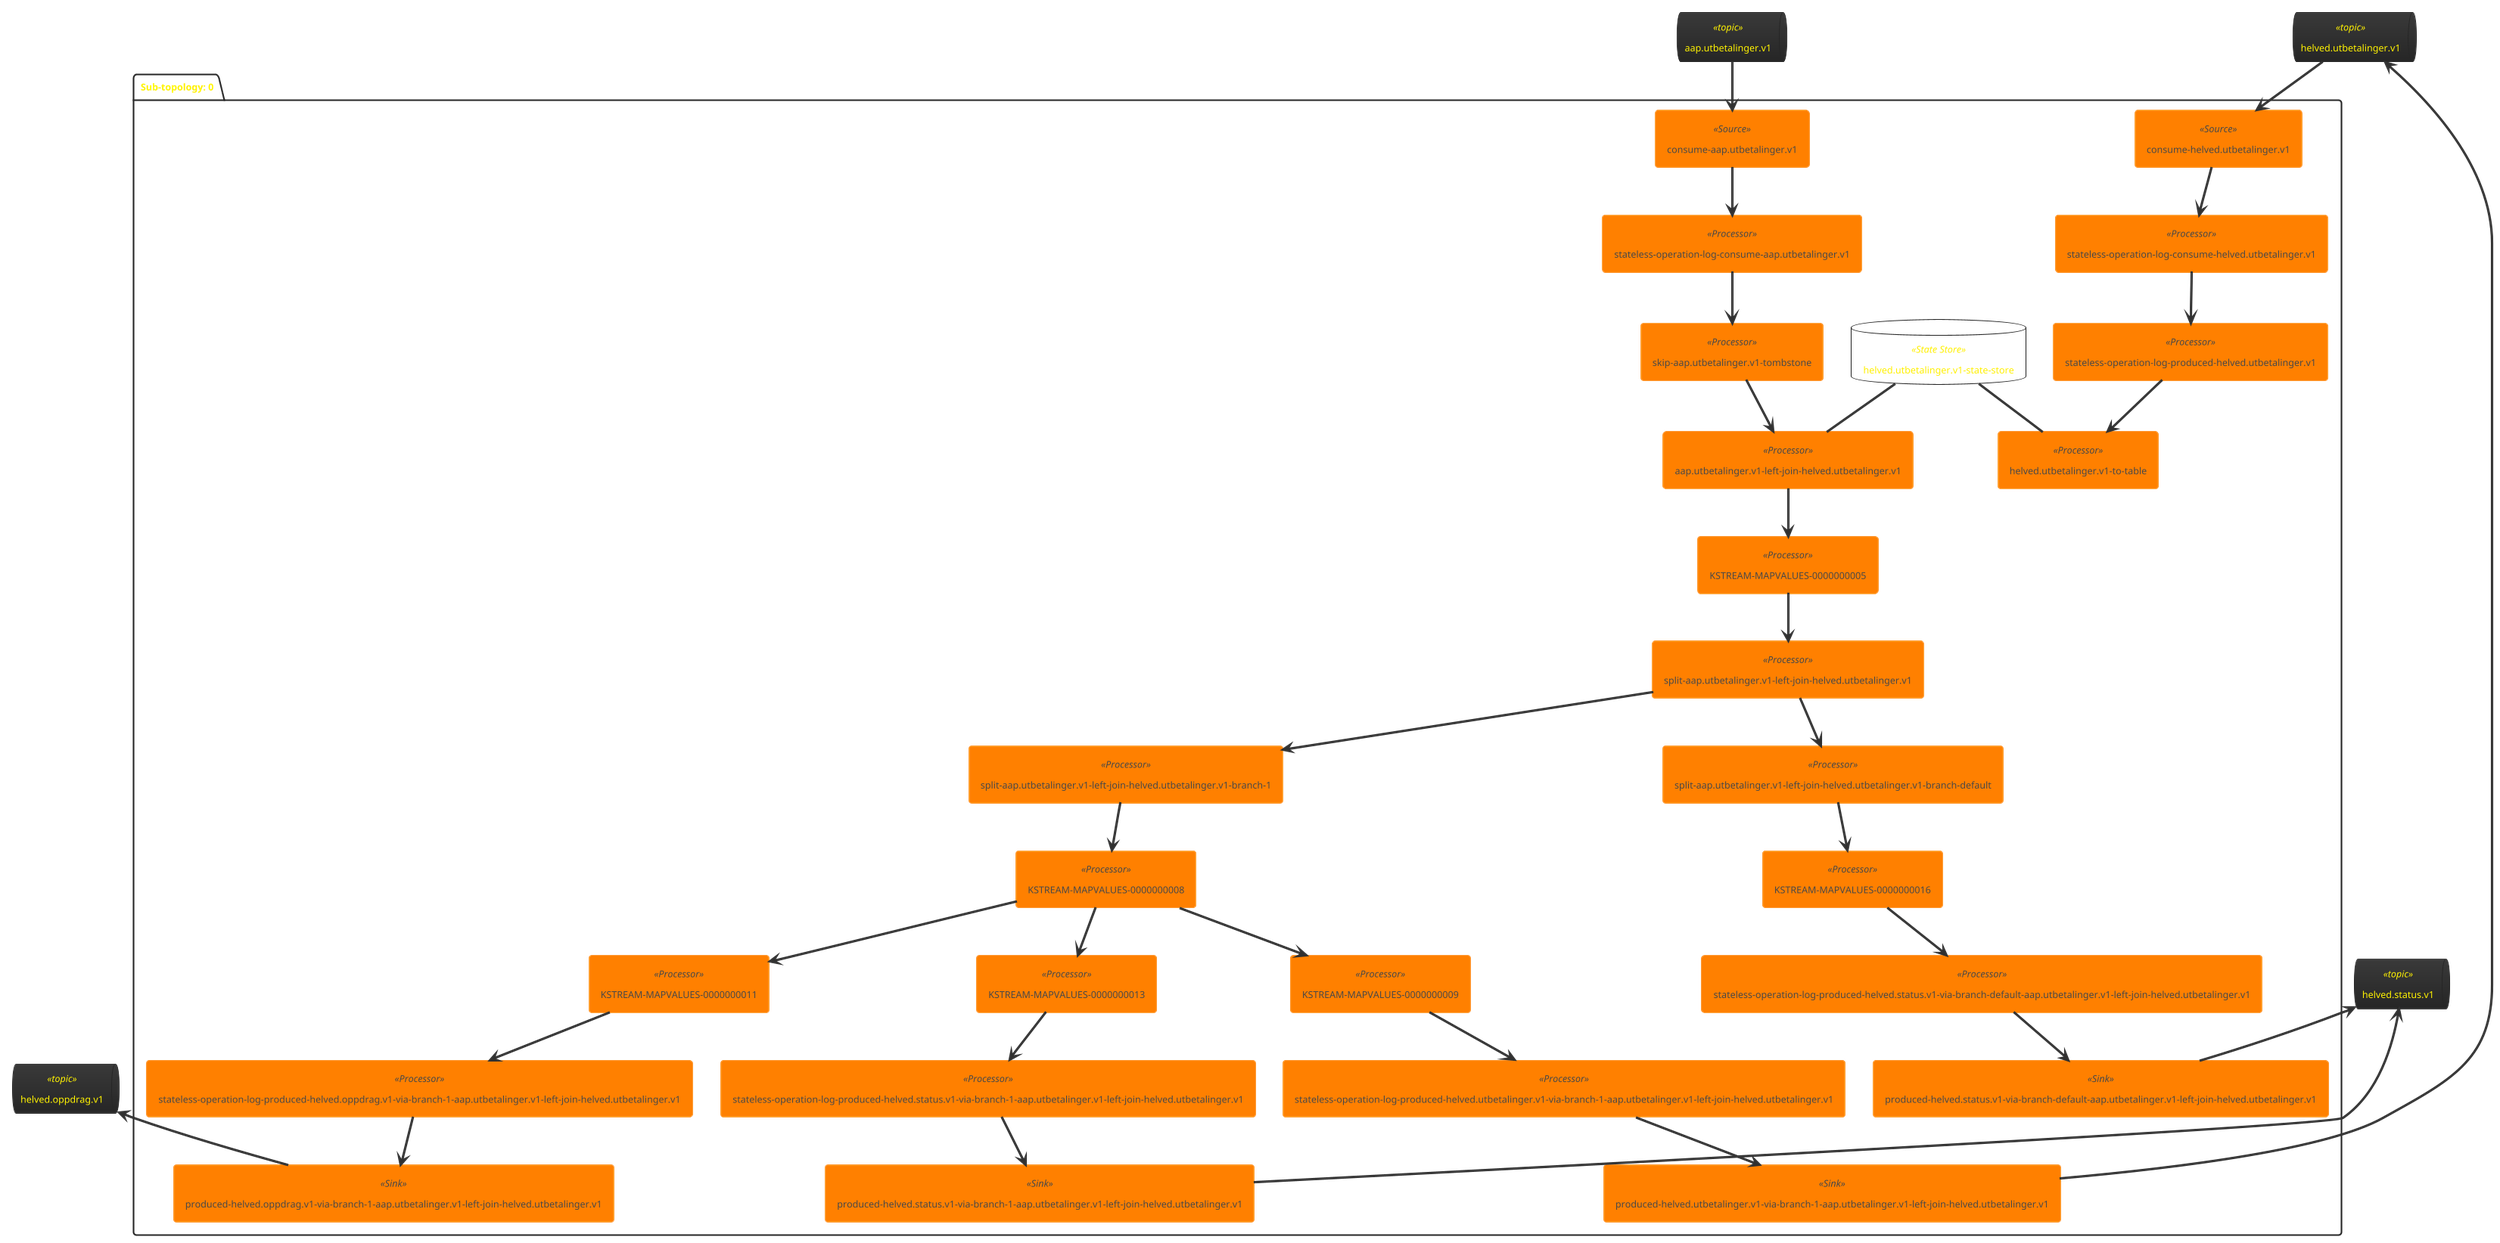 @startuml
!theme black-knight
queue "helved.oppdrag.v1" <<topic>> as helved_oppdrag_v1
queue "helved.status.v1" <<topic>> as helved_status_v1
queue "helved.utbetalinger.v1" <<topic>> as helved_utbetalinger_v1
queue "aap.utbetalinger.v1" <<topic>> as aap_utbetalinger_v1
package "Sub-topology: 0" {
	database "helved.utbetalinger.v1-state-store" <<State Store>> as helved_utbetalinger_v1_state_store
	agent "consume-aap.utbetalinger.v1" <<Source>> as consume_aap_utbetalinger_v1
	agent "stateless-operation-log-consume-aap.utbetalinger.v1" <<Processor>> as stateless_operation_log_consume_aap_utbetalinger_v1
	agent "skip-aap.utbetalinger.v1-tombstone" <<Processor>> as skip_aap_utbetalinger_v1_tombstone
	agent "aap.utbetalinger.v1-left-join-helved.utbetalinger.v1" <<Processor>> as aap_utbetalinger_v1_left_join_helved_utbetalinger_v1
	agent "KSTREAM-MAPVALUES-0000000005" <<Processor>> as KSTREAM_MAPVALUES_0000000005
	agent "split-aap.utbetalinger.v1-left-join-helved.utbetalinger.v1" <<Processor>> as split_aap_utbetalinger_v1_left_join_helved_utbetalinger_v1
	agent "split-aap.utbetalinger.v1-left-join-helved.utbetalinger.v1-branch-1" <<Processor>> as split_aap_utbetalinger_v1_left_join_helved_utbetalinger_v1_branch_1
	agent "KSTREAM-MAPVALUES-0000000008" <<Processor>> as KSTREAM_MAPVALUES_0000000008
	agent "consume-helved.utbetalinger.v1" <<Source>> as consume_helved_utbetalinger_v1
	agent "split-aap.utbetalinger.v1-left-join-helved.utbetalinger.v1-branch-default" <<Processor>> as split_aap_utbetalinger_v1_left_join_helved_utbetalinger_v1_branch_default
	agent "KSTREAM-MAPVALUES-0000000009" <<Processor>> as KSTREAM_MAPVALUES_0000000009
	agent "KSTREAM-MAPVALUES-0000000011" <<Processor>> as KSTREAM_MAPVALUES_0000000011
	agent "KSTREAM-MAPVALUES-0000000013" <<Processor>> as KSTREAM_MAPVALUES_0000000013
	agent "KSTREAM-MAPVALUES-0000000016" <<Processor>> as KSTREAM_MAPVALUES_0000000016
	agent "stateless-operation-log-consume-helved.utbetalinger.v1" <<Processor>> as stateless_operation_log_consume_helved_utbetalinger_v1
	agent "stateless-operation-log-produced-helved.oppdrag.v1-via-branch-1-aap.utbetalinger.v1-left-join-helved.utbetalinger.v1" <<Processor>> as stateless_operation_log_produced_helved_oppdrag_v1_via_branch_1_aap_utbetalinger_v1_left_join_helved_utbetalinger_v1
	agent "stateless-operation-log-produced-helved.status.v1-via-branch-1-aap.utbetalinger.v1-left-join-helved.utbetalinger.v1" <<Processor>> as stateless_operation_log_produced_helved_status_v1_via_branch_1_aap_utbetalinger_v1_left_join_helved_utbetalinger_v1
	agent "stateless-operation-log-produced-helved.status.v1-via-branch-default-aap.utbetalinger.v1-left-join-helved.utbetalinger.v1" <<Processor>> as stateless_operation_log_produced_helved_status_v1_via_branch_default_aap_utbetalinger_v1_left_join_helved_utbetalinger_v1
	agent "stateless-operation-log-produced-helved.utbetalinger.v1" <<Processor>> as stateless_operation_log_produced_helved_utbetalinger_v1
	agent "stateless-operation-log-produced-helved.utbetalinger.v1-via-branch-1-aap.utbetalinger.v1-left-join-helved.utbetalinger.v1" <<Processor>> as stateless_operation_log_produced_helved_utbetalinger_v1_via_branch_1_aap_utbetalinger_v1_left_join_helved_utbetalinger_v1
	agent "helved.utbetalinger.v1-to-table" <<Processor>> as helved_utbetalinger_v1_to_table
	agent "produced-helved.oppdrag.v1-via-branch-1-aap.utbetalinger.v1-left-join-helved.utbetalinger.v1" <<Sink>> as produced_helved_oppdrag_v1_via_branch_1_aap_utbetalinger_v1_left_join_helved_utbetalinger_v1
	agent "produced-helved.status.v1-via-branch-1-aap.utbetalinger.v1-left-join-helved.utbetalinger.v1" <<Sink>> as produced_helved_status_v1_via_branch_1_aap_utbetalinger_v1_left_join_helved_utbetalinger_v1
	agent "produced-helved.status.v1-via-branch-default-aap.utbetalinger.v1-left-join-helved.utbetalinger.v1" <<Sink>> as produced_helved_status_v1_via_branch_default_aap_utbetalinger_v1_left_join_helved_utbetalinger_v1
	agent "produced-helved.utbetalinger.v1-via-branch-1-aap.utbetalinger.v1-left-join-helved.utbetalinger.v1" <<Sink>> as produced_helved_utbetalinger_v1_via_branch_1_aap_utbetalinger_v1_left_join_helved_utbetalinger_v1
	aap_utbetalinger_v1 --> consume_aap_utbetalinger_v1
	helved_utbetalinger_v1_state_store -- aap_utbetalinger_v1_left_join_helved_utbetalinger_v1
	helved_utbetalinger_v1 --> consume_helved_utbetalinger_v1
	helved_utbetalinger_v1_state_store -- helved_utbetalinger_v1_to_table
	helved_oppdrag_v1 <-- produced_helved_oppdrag_v1_via_branch_1_aap_utbetalinger_v1_left_join_helved_utbetalinger_v1
	helved_status_v1 <-- produced_helved_status_v1_via_branch_1_aap_utbetalinger_v1_left_join_helved_utbetalinger_v1
	helved_status_v1 <-- produced_helved_status_v1_via_branch_default_aap_utbetalinger_v1_left_join_helved_utbetalinger_v1
	helved_utbetalinger_v1 <-- produced_helved_utbetalinger_v1_via_branch_1_aap_utbetalinger_v1_left_join_helved_utbetalinger_v1
	consume_aap_utbetalinger_v1 --> stateless_operation_log_consume_aap_utbetalinger_v1
	stateless_operation_log_consume_aap_utbetalinger_v1 --> skip_aap_utbetalinger_v1_tombstone
	skip_aap_utbetalinger_v1_tombstone --> aap_utbetalinger_v1_left_join_helved_utbetalinger_v1
	aap_utbetalinger_v1_left_join_helved_utbetalinger_v1 --> KSTREAM_MAPVALUES_0000000005
	KSTREAM_MAPVALUES_0000000005 --> split_aap_utbetalinger_v1_left_join_helved_utbetalinger_v1
	split_aap_utbetalinger_v1_left_join_helved_utbetalinger_v1 --> split_aap_utbetalinger_v1_left_join_helved_utbetalinger_v1_branch_1
	split_aap_utbetalinger_v1_left_join_helved_utbetalinger_v1 --> split_aap_utbetalinger_v1_left_join_helved_utbetalinger_v1_branch_default
	split_aap_utbetalinger_v1_left_join_helved_utbetalinger_v1_branch_1 --> KSTREAM_MAPVALUES_0000000008
	KSTREAM_MAPVALUES_0000000008 --> KSTREAM_MAPVALUES_0000000011
	KSTREAM_MAPVALUES_0000000008 --> KSTREAM_MAPVALUES_0000000009
	KSTREAM_MAPVALUES_0000000008 --> KSTREAM_MAPVALUES_0000000013
	consume_helved_utbetalinger_v1 --> stateless_operation_log_consume_helved_utbetalinger_v1
	split_aap_utbetalinger_v1_left_join_helved_utbetalinger_v1_branch_default --> KSTREAM_MAPVALUES_0000000016
	KSTREAM_MAPVALUES_0000000009 --> stateless_operation_log_produced_helved_utbetalinger_v1_via_branch_1_aap_utbetalinger_v1_left_join_helved_utbetalinger_v1
	KSTREAM_MAPVALUES_0000000011 --> stateless_operation_log_produced_helved_oppdrag_v1_via_branch_1_aap_utbetalinger_v1_left_join_helved_utbetalinger_v1
	KSTREAM_MAPVALUES_0000000013 --> stateless_operation_log_produced_helved_status_v1_via_branch_1_aap_utbetalinger_v1_left_join_helved_utbetalinger_v1
	KSTREAM_MAPVALUES_0000000016 --> stateless_operation_log_produced_helved_status_v1_via_branch_default_aap_utbetalinger_v1_left_join_helved_utbetalinger_v1
	stateless_operation_log_consume_helved_utbetalinger_v1 --> stateless_operation_log_produced_helved_utbetalinger_v1
	stateless_operation_log_produced_helved_oppdrag_v1_via_branch_1_aap_utbetalinger_v1_left_join_helved_utbetalinger_v1 --> produced_helved_oppdrag_v1_via_branch_1_aap_utbetalinger_v1_left_join_helved_utbetalinger_v1
	stateless_operation_log_produced_helved_status_v1_via_branch_1_aap_utbetalinger_v1_left_join_helved_utbetalinger_v1 --> produced_helved_status_v1_via_branch_1_aap_utbetalinger_v1_left_join_helved_utbetalinger_v1
	stateless_operation_log_produced_helved_status_v1_via_branch_default_aap_utbetalinger_v1_left_join_helved_utbetalinger_v1 --> produced_helved_status_v1_via_branch_default_aap_utbetalinger_v1_left_join_helved_utbetalinger_v1
	stateless_operation_log_produced_helved_utbetalinger_v1 --> helved_utbetalinger_v1_to_table
	stateless_operation_log_produced_helved_utbetalinger_v1_via_branch_1_aap_utbetalinger_v1_left_join_helved_utbetalinger_v1 --> produced_helved_utbetalinger_v1_via_branch_1_aap_utbetalinger_v1_left_join_helved_utbetalinger_v1
}
@enduml